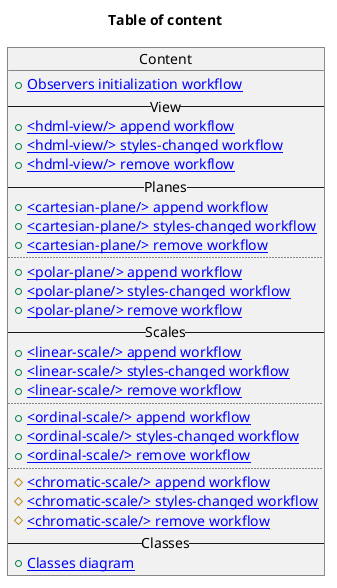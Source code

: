 @startuml index
  title Table of content

  object Content {
    +[[./init_workflow.svg Observers initialization workflow]]
    
    --View--
    +[[./hdml_view_append.svg <hdml-view/> append workflow]]
    +[[./hdml_view_styles_changed.svg <hdml-view/> styles-changed workflow]]
    +[[./hdml_view_remove.svg <hdml-view/> remove workflow]]
    
    --Planes--
    +[[./cartesian_plane_append.svg <cartesian-plane/> append workflow]]
    +[[./cartesian_plane_styles_changed.svg <cartesian-plane/> styles-changed workflow]]
    +[[./cartesian_plane_remove.svg <cartesian-plane/> remove workflow]]
    ....
    +[[./polar_plane_append.svg <polar-plane/> append workflow]]
    +[[./polar_plane_styles_changed.svg <polar-plane/> styles-changed workflow]]
    +[[./polar_plane_remove.svg <polar-plane/> remove workflow]]
    
    --Scales--
    +[[./linear_scale_append.svg <linear-scale/> append workflow]]
    +[[./linear_scale_styles_changed.svg <linear-scale/> styles-changed workflow]]
    +[[./linear_scale_remove.svg <linear-scale/> remove workflow]]
    ....
    +[[./ordinal_scale_append.svg <ordinal-scale/> append workflow]]
    +[[./ordinal_scale_styles_changed.svg <ordinal-scale/> styles-changed workflow]]
    +[[./ordinal_scale_remove.svg <ordinal-scale/> remove workflow]]
    ....
    #[[./chromatic_scale_append.svg <chromatic-scale/> append workflow]]
    #[[./chromatic_scale_styles_changed.svg <chromatic-scale/> styles-changed workflow]]
    #[[./chromatic_scale_remove.svg <chromatic-scale/> remove workflow]]
    --Classes--
    +[[./classes.svg Classes diagram]]
  }
@enduml

@startuml init_workflow
  title Initial Workflow (observers)

  actor User
  participant Window
  control robserver
  control mobserver
  control dispatchImmediate
  control dispatchDelayed

  group #b3e5fc Init
    User -> Window: open

    create dispatchDelayed
    Window -> dispatchDelayed: creates

    create dispatchImmediate
    Window -> dispatchImmediate: creates

    Window -> mobserver: enable
    Window -> robserver: enable
  end

  group #b3e5fc Window Resized
    User -> Window: resize
    Window -> robserver: trigger
    robserver -> dispatchImmediate: run
    dispatchImmediate -> Window: call dispatchEvent(<b>"styles-changed"</b>)
    Window -> : dispatches <b>"styles-changed"</b>
  end

  group #b3e5fc Style Changed
    User -> Window: interact
    Window -> Window: change DOM-element style
    Window -> mobserver: trigger
    mobserver -> dispatchImmediate: run
    dispatchImmediate -> Window: call dispatchEvent(<b>"styles-changed"</b>)
    Window -> : dispatches <b>"styles-changed"</b>
  end

  group #b3e5fc Class Changed
    User -> Window: interact
    Window -> Window: change DOM-element class
    Window -> mobserver: trigger
    mobserver -> dispatchDelayed: run
    ==async==
    dispatchDelayed -> Window: call dispatchEvent(<b>"styles-changed"</b>)
    Window -> : dispatches <b>"styles-changed"</b>
  end
@enduml

' ////////////////////////////////////////////////////////////////////

@startuml hdml_view_append
  title <hdml-view/> append workflow

  participant Window

  box <hdml-view/> #e0e0e0
    participant AbstractChartElement
    collections HdmlViewElement
  end box

  -> Window: append <hdml-view/>
  Window -> HdmlViewElement: creates new HdmlViewElement()

  group #b3e5fc Pre-Update
    AbstractChartElement <- HdmlViewElement: runs super()
    Window <- AbstractChartElement: creates a shadow DOM
    Window <- AbstractChartElement: attaches styles to a shadow DOM

    group #039be5 connectedCallback
      AbstractChartElement -> HdmlViewElement: runs this.connectedCallback()
      AbstractChartElement <- HdmlViewElement: runs super.connectedCallback()
      AbstractChartElement -> Window: runs addEventListener(<b>"styles-changed"</b>)
    end

    AbstractChartElement -> AbstractChartElement: runs requestUpdate()
  end

  ==async==

  group #b3e5fc Update
    AbstractChartElement -> AbstractChartElement: runs performUpdate()
    AbstractChartElement -> AbstractChartElement: runs shouldUpdate()
    AbstractChartElement -> AbstractChartElement: runs willUpdate()
    AbstractChartElement -> AbstractChartElement: runs update()
    
    group #039be5 render
      AbstractChartElement -> HdmlViewElement: runs render()
      AbstractChartElement <- HdmlViewElement: returns template
    end

    Window <- AbstractChartElement: updates shadow tree
  end

  group #b3e5fc Post-Updated
    group #039be5 fistUpdated
      AbstractChartElement -> HdmlViewElement: runs this.firstUpdated()
      Window <- HdmlViewElement: render canvas in the shadow tree
      AbstractChartElement <- HdmlViewElement: runs super.firstUpdated()
    end

    group #039be5 updated
      AbstractChartElement -> HdmlViewElement: runs this.updated()
      Window <- HdmlViewElement: updates canvas in the shadow tree
      AbstractChartElement <- HdmlViewElement: runs super.updated()
      AbstractChartElement -> : dispatches <b>"updated"</b> event
    end

    AbstractChartElement -> AbstractChartElement: resolves updateComplete
  end
@enduml

@startuml hdml_view_styles_changed
  title <hdml-view/> styles-changed workflow

  actor User
  participant Window

  box <hdml-view/> #e0e0e0
    participant AbstractChartElement
    collections HdmlViewElement
  end box

  User -> Window: interact
  Window -> : dispatches <b>"styles-changed"</b> event
  AbstractChartElement <- : handle <b>"styles-changed"</b> event

  group #b3e5fc Pre-Update
    AbstractChartElement -> AbstractChartElement: runs requestUpdate()
  end

  ==async==

  group #b3e5fc Update
    AbstractChartElement -> AbstractChartElement: runs performUpdate()
    AbstractChartElement -> AbstractChartElement: runs shouldUpdate()
    AbstractChartElement -> AbstractChartElement: runs willUpdate()
    AbstractChartElement -> AbstractChartElement: runs update()
    
    group #039be5 render
      AbstractChartElement -> HdmlViewElement: runs render()
      AbstractChartElement <- HdmlViewElement: returns template
    end

    Window <- AbstractChartElement: updates shadow tree
  end

  group #b3e5fc Post-Updated
    group #039be5 updated
      AbstractChartElement -> HdmlViewElement: runs this.updated()
      Window <- HdmlViewElement: updates canvas in the shadow tree
      AbstractChartElement <- HdmlViewElement: runs super.updated()
      AbstractChartElement -> : dispatches <b>"updated"</b> event
    end

    AbstractChartElement -> AbstractChartElement: resolves updateComplete
  end
@enduml

@startuml hdml_view_remove
  title <hdml-view/> remove workflow

  participant Window

  box <hdml-view/> #e0e0e0
    participant AbstractChartElement
    collections HdmlViewElement
  end box

  -> Window: remove <hdml-view/>

  group #b3e5fc Pre-Update

    group #039be5 disconnectedCallback
      AbstractChartElement -> HdmlViewElement: runs this.disconnectedCallback()
      AbstractChartElement <- HdmlViewElement: runs super.disconnectedCallback()
      AbstractChartElement -> Window: runs removeEventListener(<b>"styles-changed"</b>)
    end

    AbstractChartElement -> AbstractChartElement: runs requestUpdate()
  end
@enduml

' ////////////////////////////////////////////////////////////////////

@startuml cartesian_plane_append
  title <cartesian-plane/> append workflow

  participant Window

  box <cartesian-plane/> #e0e0e0
    participant AbstractChartElement
    participant AbstractPlaneElement
    collections CartesianPlaneElement
  end box

  -> Window: append <cartesian-plane/>
  Window -> CartesianPlaneElement: creates new CartesianPlaneElement()

  group #b3e5fc Pre-Update
    AbstractPlaneElement <- CartesianPlaneElement: runs super()
    AbstractChartElement <- AbstractPlaneElement: runs super()
    Window <- AbstractChartElement: creates a shadow DOM
    Window <- AbstractChartElement: attaches styles to a shadow DOM

    group #039be5 connectedCallback
      AbstractChartElement -> CartesianPlaneElement: runs this.connectedCallback()
      AbstractPlaneElement <- CartesianPlaneElement: runs super.connectedCallback()
      AbstractChartElement <- AbstractPlaneElement: runs super.connectedCallback()
      AbstractChartElement -> Window: runs addEventListener(<b>"styles-changed"</b>)
    end

    AbstractChartElement -> AbstractChartElement: runs requestUpdate()
  end

  ==async==

  group #b3e5fc Update
    AbstractChartElement -> AbstractChartElement: runs performUpdate()
    AbstractChartElement -> AbstractChartElement: runs shouldUpdate()
    AbstractChartElement -> AbstractChartElement: runs willUpdate()
    AbstractChartElement -> AbstractChartElement: runs update()
    
    group #039be5 render
      AbstractChartElement -> CartesianPlaneElement: runs render()
      AbstractChartElement <- CartesianPlaneElement: returns template
    end

    Window <- AbstractChartElement: updates shadow tree
  end

  group #b3e5fc Post-Updated
    group #039be5 fistUpdated
      AbstractChartElement -> CartesianPlaneElement: runs this.firstUpdated()
      AbstractPlaneElement <- CartesianPlaneElement: runs super.firstUpdated()
      AbstractChartElement <- AbstractPlaneElement: runs super.firstUpdated()
    end

    group #039be5 updated
      AbstractChartElement -> CartesianPlaneElement: runs this.updated()
      AbstractPlaneElement <- CartesianPlaneElement: runs super.updated()
      AbstractChartElement <- AbstractPlaneElement: runs super.updated()
      AbstractChartElement -> : dispatches <b>"updated"</b> event
    end

    AbstractChartElement -> AbstractChartElement: resolves updateComplete
  end
@enduml

@startuml cartesian_plane_styles_changed
  title <cartesian-plane/> styles-changed workflow

  actor User
  participant Window

  box <cartesian-plane/> #e0e0e0
    participant AbstractChartElement
    participant AbstractPlaneElement
    collections CartesianPlaneElement
  end box

  User -> Window: interact
  Window -> : dispatches <b>"styles-changed"</b> event
  AbstractChartElement <- : handle <b>"styles-changed"</b> event

  group #b3e5fc Pre-Update
    AbstractChartElement -> AbstractChartElement: runs requestUpdate()
  end

  ==async==

  group #b3e5fc Update
    AbstractChartElement -> AbstractChartElement: runs performUpdate()
    AbstractChartElement -> AbstractChartElement: runs shouldUpdate()
    AbstractChartElement -> AbstractChartElement: runs willUpdate()
    AbstractChartElement -> AbstractChartElement: runs update()
    
    group #039be5 render
      AbstractChartElement -> CartesianPlaneElement: runs render()
      AbstractChartElement <- CartesianPlaneElement: returns template
    end

    Window <- AbstractChartElement: updates shadow tree
  end

  group #b3e5fc Post-Updated
    group #039be5 updated
      AbstractChartElement -> CartesianPlaneElement: runs this.updated()
      AbstractPlaneElement <- CartesianPlaneElement: runs super.updated()
      AbstractChartElement <- AbstractPlaneElement: runs super.updated()
      AbstractChartElement -> : dispatches <b>"updated"</b> event
    end

    AbstractChartElement -> AbstractChartElement: resolves updateComplete
  end
@enduml

@startuml cartesian_plane_remove
  title <cartesian-plane/> remove workflow

  participant Window

  box <cartesian-plane/> #e0e0e0
    participant AbstractChartElement
    participant AbstractPlaneElement
    collections CartesianPlaneElement
  end box

  -> Window: remove <cartesian-plane/>

  group #b3e5fc Pre-Update

    group #039be5 disconnectedCallback
      AbstractChartElement -> CartesianPlaneElement: runs this.disconnectedCallback()
      AbstractPlaneElement <- CartesianPlaneElement: runs super.disconnectedCallback()
      AbstractChartElement <- AbstractPlaneElement: runs super.disconnectedCallback()
      AbstractChartElement -> Window: runs removeEventListener(<b>"styles-changed"</b>)
    end

    AbstractChartElement -> AbstractChartElement: runs requestUpdate()
  end
@enduml

' ////////////////////////////////////////////////////////////////////

@startuml polar_plane_append
  title <polar-plane/> append workflow

  participant Window

  box <polar-plane/> #e0e0e0
    participant AbstractChartElement
    participant AbstractPlaneElement
    collections PolarPlaneElement
  end box

  -> Window: append <polar-plane/>
  Window -> PolarPlaneElement: creates new PolarPlaneElement()

  group #b3e5fc Pre-Update
    AbstractPlaneElement <- PolarPlaneElement: runs super()
    AbstractChartElement <- AbstractPlaneElement: runs super()
    Window <- AbstractChartElement: creates a shadow DOM
    Window <- AbstractChartElement: attaches styles to a shadow DOM

    group #039be5 connectedCallback
      AbstractChartElement -> PolarPlaneElement: runs this.connectedCallback()
      AbstractPlaneElement <- PolarPlaneElement: runs super.connectedCallback()
      AbstractChartElement <- AbstractPlaneElement: runs super.connectedCallback()
      AbstractChartElement -> Window: runs addEventListener(<b>"styles-changed"</b>)
    end

    AbstractChartElement -> AbstractChartElement: runs requestUpdate()
  end

  ==async==

  group #b3e5fc Update
    AbstractChartElement -> AbstractChartElement: runs performUpdate()
    AbstractChartElement -> AbstractChartElement: runs shouldUpdate()
    AbstractChartElement -> AbstractChartElement: runs willUpdate()
    AbstractChartElement -> AbstractChartElement: runs update()
    
    group #039be5 render
      AbstractChartElement -> PolarPlaneElement: runs render()
      AbstractChartElement <- PolarPlaneElement: returns template
    end

    Window <- AbstractChartElement: updates shadow tree
  end

  group #b3e5fc Post-Updated
    group #039be5 fistUpdated
      AbstractChartElement -> PolarPlaneElement: runs this.firstUpdated()
      AbstractPlaneElement <- PolarPlaneElement: runs super.firstUpdated()
      AbstractChartElement <- AbstractPlaneElement: runs super.firstUpdated()
    end

    group #039be5 updated
      AbstractChartElement -> PolarPlaneElement: runs this.updated()
      AbstractPlaneElement <- PolarPlaneElement: runs super.updated()
      AbstractChartElement <- AbstractPlaneElement: runs super.updated()
      AbstractChartElement -> : dispatches <b>"updated"</b> event
    end

    AbstractChartElement -> AbstractChartElement: resolves updateComplete
  end
@enduml

@startuml polar_plane_styles_changed
  title <polar-plane/> styles-changed workflow

  actor User
  participant Window

  box <polar-plane/> #e0e0e0
    participant AbstractChartElement
    participant AbstractPlaneElement
    collections PolarPlaneElement
  end box

  User -> Window: interact
  Window -> : dispatches <b>"styles-changed"</b> event
  AbstractChartElement <- : handle <b>"styles-changed"</b> event

  group #b3e5fc Pre-Update
    AbstractChartElement -> AbstractChartElement: runs requestUpdate()
  end

  ==async==

  group #b3e5fc Update
    AbstractChartElement -> AbstractChartElement: runs performUpdate()
    AbstractChartElement -> AbstractChartElement: runs shouldUpdate()
    AbstractChartElement -> AbstractChartElement: runs willUpdate()
    AbstractChartElement -> AbstractChartElement: runs update()
    
    group #039be5 render
      AbstractChartElement -> PolarPlaneElement: runs render()
      AbstractChartElement <- PolarPlaneElement: returns template
    end

    Window <- AbstractChartElement: updates shadow tree
  end

  group #b3e5fc Post-Updated
    group #039be5 updated
      AbstractChartElement -> PolarPlaneElement: runs this.updated()
      AbstractPlaneElement <- PolarPlaneElement: runs super.updated()
      AbstractChartElement <- AbstractPlaneElement: runs super.updated()
      AbstractChartElement -> : dispatches <b>"updated"</b> event
    end

    AbstractChartElement -> AbstractChartElement: resolves updateComplete
  end
@enduml

@startuml polar_plane_remove
  title <polar-plane/> remove workflow

  participant Window

  box <polar-plane/> #e0e0e0
    participant AbstractChartElement
    participant AbstractPlaneElement
    collections PolarPlaneElement
  end box

  -> Window: remove <polar-plane/>

  group #b3e5fc Pre-Update

    group #039be5 disconnectedCallback
      AbstractChartElement -> PolarPlaneElement: runs this.disconnectedCallback()
      AbstractPlaneElement <- PolarPlaneElement: runs super.disconnectedCallback()
      AbstractChartElement <- AbstractPlaneElement: runs super.disconnectedCallback()
      AbstractChartElement -> Window: runs removeEventListener(<b>"styles-changed"</b>)
    end

    AbstractChartElement -> AbstractChartElement: runs requestUpdate()
  end
@enduml

' ////////////////////////////////////////////////////////////////////

@startuml linear_scale_append
  title <linear-scale/> append workflow

  participant Window

  box <linear-scale/> #e0e0e0
    participant AbstractChartElement
    participant AbstractScaleElement
    collections LinearScaleElement
  end box

  -> Window: append <linear-scale/>
  Window -> LinearScaleElement: creates new LinearScaleElement()

  group #b3e5fc Pre-Update
    AbstractScaleElement <- LinearScaleElement: runs super()
    AbstractChartElement <- AbstractScaleElement: runs super()
    Window <- AbstractChartElement: creates a shadow DOM
    Window <- AbstractChartElement: attaches styles to a shadow DOM

    group #039be5 connectedCallback
      AbstractChartElement -> LinearScaleElement: runs this.connectedCallback()
      AbstractScaleElement <- LinearScaleElement: runs super.connectedCallback()
      AbstractChartElement <- AbstractScaleElement: runs super.connectedCallback()
      AbstractChartElement -> Window: runs addEventListener(<b>"styles-changed"</b>)
    end

    AbstractChartElement -> AbstractChartElement: runs requestUpdate()
  end

  ==async==

  group #b3e5fc Update
    AbstractChartElement -> AbstractChartElement: runs performUpdate()
    
    group #039be5 shouldUpdate
      AbstractChartElement -> LinearScaleElement: runs this.shouldUpdate()
      AbstractChartElement <- LinearScaleElement: runs super.shouldUpdate()
    end
    
    AbstractChartElement -> AbstractChartElement: runs willUpdate()
    AbstractChartElement -> AbstractChartElement: runs update()
    
    group #039be5 render
      AbstractChartElement -> AbstractScaleElement: runs this.render()
      AbstractChartElement <- AbstractScaleElement: returns template
    end

    Window <- AbstractChartElement: updates shadow tree
  end

  group #b3e5fc Post-Updated

    group #039be5 fistUpdated
      AbstractChartElement -> LinearScaleElement: runs this.firstUpdated()
      LinearScaleElement -> LinearScaleElement: sync attributes
      AbstractScaleElement <- LinearScaleElement: runs super.firstUpdated()
      AbstractChartElement <- AbstractScaleElement: runs super.firstUpdated()
    end

    group #039be5 updated
      AbstractChartElement -> LinearScaleElement: runs this.updated()
      AbstractScaleElement <- LinearScaleElement: runs super.updated()
      AbstractChartElement <- AbstractScaleElement: runs super.updated()
      AbstractChartElement -> : dispatches <b>"updated"</b> event
    end

    AbstractChartElement -> AbstractChartElement: resolves updateComplete
  end
@enduml

@startuml linear_scale_styles_changed
  title <linear-scale/> styles-changed workflow

  actor User
  participant Window

  box <linear-scale/> #e0e0e0
    participant AbstractChartElement
    participant AbstractScaleElement
    collections LinearScaleElement
  end box

  User -> Window: interact
  Window -> : dispatches <b>"styles-changed"</b> event
  AbstractChartElement <- : handle <b>"styles-changed"</b> event

  group #b3e5fc Pre-Update
    AbstractChartElement -> AbstractChartElement: runs requestUpdate()
  end

  ==async==

  group #b3e5fc Update
    AbstractChartElement -> AbstractChartElement: runs performUpdate()
    AbstractChartElement -> AbstractChartElement: runs shouldUpdate()
    AbstractChartElement -> AbstractChartElement: runs willUpdate()
    AbstractChartElement -> AbstractChartElement: runs update()
    
    group #039be5 render
      AbstractChartElement -> LinearScaleElement: runs render()
      AbstractChartElement <- LinearScaleElement: returns template
    end

    Window <- AbstractChartElement: updates shadow tree
  end

  group #b3e5fc Post-Updated
    group #039be5 updated
      AbstractChartElement -> LinearScaleElement: runs this.updated()
      AbstractScaleElement <- LinearScaleElement: runs super.updated()
      AbstractChartElement <- AbstractScaleElement: runs super.updated()
      AbstractChartElement -> : dispatches <b>"updated"</b> event
    end

    AbstractChartElement -> AbstractChartElement: resolves updateComplete
  end
@enduml

@startuml linear_scale_remove
  title <linear-scale/> remove workflow

  participant Window

  box <linear-scale/> #e0e0e0
    participant AbstractChartElement
    participant AbstractScaleElement
    collections LinearScaleElement
  end box

  -> Window: remove <linear-scale/>

  group #b3e5fc Pre-Update

    group #039be5 disconnectedCallback
      AbstractChartElement -> LinearScaleElement: runs this.disconnectedCallback()
      AbstractScaleElement <- LinearScaleElement: runs super.disconnectedCallback()
      AbstractChartElement <- AbstractScaleElement: runs super.disconnectedCallback()
      AbstractChartElement -> Window: runs removeEventListener(<b>"styles-changed"</b>)
    end

    AbstractChartElement -> AbstractChartElement: runs requestUpdate()
  end
@enduml

' ////////////////////////////////////////////////////////////////////

@startuml classes
  title AbstractChartElement

  package "@hdml/elements" as hdml_elements_pkg {
    class LitElement {
      +updateComplete: Promise<void>
      ....
      +connectedCallback(): void
      +disconnectedCallback(): void
      +requestUpdate(): void
      ....
      +performUpdate(): any
      +shouldUpdate(changedProperties: Map): true
      +willUpdate(changedProperties: Map): void
      +update(changedProperties: Map): void
      +render(): TemplateResult
      ....
      +firstUpdated(changedProperties: Map): void
      +updated(changedProperties: Map): void
    }

    class UnifiedElement {
      +get uid(): string
      ....
      +verify(component: UnifiedElement): boolean
      +queryHdmlChildren(tag: string): UnifiedElement[]
    }
    LitElement <|- UnifiedElement
  }

  class StyleChangedEvent {
    +type: <b>styles-changed</b>
    +cancelable: false
    +composed: false
    +bubbles: false
  }

  class UpdatedEvent {
    +type: <b>updated</b>
    +cancelable: false
    +composed: false
    +bubbles: false
  }

  abstract class AbstractChartElement {
    -_view: null | HdmlViewElement
    -_ssheet: CSSStyleSheet
    -_styles: CSSStyleDeclaration
    -_stored: TrackedStyles
    ....
    #{abstract} geometrySelector: string
    ....
    +get view(): null | HdmlViewElement
    +get styles(): CSSStyleDeclaration
    +get tracked(): TrackedStyles
    +get stored(): TrackedStyles
    ....
    +connectedCallback(): void
    +disconnectedCallback(): void
    ....
    +shouldUpdate(changedProperties: Map): boolean
    ....
    +firstUpdated(changedProperties: Map): void
    +updated(changedProperties: Map): void
    ....
    #resetStylesheets(sheets: CSSStyleSheet[]): void
    #updateStyles(): void
    #{abstract} renderGeometry(): void
    #{abstract} updateGeometry(): void
    ....
    -stylesChangedListener(): void
    -getStaticStyles(): CSSResult
  }
  UnifiedElement <|- AbstractChartElement
  StyleChangedEvent --> AbstractChartElement: listen for
  UpdatedEvent <-- AbstractChartElement: dispatches

  class HdmlViewElement {
    +{static} styles: CSSResult
    ....
    -_svg: null | Selection<SVGSVGElement>
    -_stylesheets: Set<CSSStyleSheet>
    ....
    #geometrySelector: string
    ....
    +get svg(): null | Selection<SVGSVGElement>
    ....
    +render(): TemplateResult
    ....
    +firstUpdated(changedProperties: Map): void
    +updated(changedProperties: Map): void
    ....
    #renderGeometry(): void
    #updateGeometry(): void
    ....
    +addStylesheet(stylesheet: CSSStyleSheet): void
    +removeStylesheet(stylesheet: CSSStyleSheet): void
  }
  AbstractChartElement <|- HdmlViewElement
  AbstractChartElement -> HdmlViewElement: has an access\nto through the\nview getter
@enduml